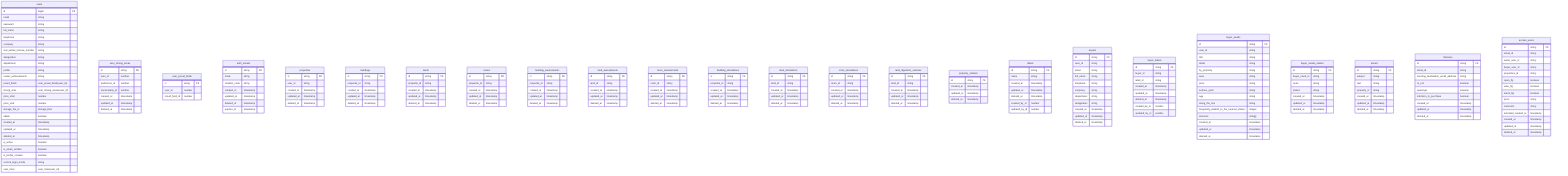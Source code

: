 erDiagram

  users {
    id bigint PK
    email string
    password string
    full_name string
    telephone string
    company string
    real_estate_license_number string
    designation string
    department string
    profile string
    career_achievements string
    proud_fields user_proud_fields(user_id)
    strong_area user_strong_areas(user_id)
    price_start number
    price_end number
    storage_file_id storage_files
    admin boolean
    created_at timestamp
    updated_at timestamp
    deleted_at timestamp
    is_active boolean
    is_email_verified boolean
    is_profile_created boolean
    current_login_mode string
    user_roles user_roles(user_id)
  }

  user_strong_areas {
    id string PK
    user_id number
    prefecture_id number
    municipality_id number
    created_at timestamp
    updated_at timestamp
    deleted_at timestamp
  }

  user_proud_fields {
    id string PK
    user_id number
    proud_field_id number
  }

  auth_emails {
    id string PK
    email string
    random_code string
    created_at timestamp
    updated_at timestamp
    deleted_at timestamp
    expires_at timestamp
  }

  properties {
    id string PK
    user_id string
    created_at timestamp
    updated_at timestamp
    deleted_at timestamp
  }

  buildings {
    id string PK
    propertie_id string
    created_at timestamp
    updated_at timestamp
    deleted_at timestamp
  }

  lands {
    id string PK
    propertie_id string
    created_at timestamp
    updated_at timestamp
    deleted_at timestamp
  }

  rooms {
    id string PK
    propertie_id string
    created_at timestamp
    updated_at timestamp
    deleted_at timestamp
  }

  building_assessments {
    id string PK
    propertie_id string
    created_at timestamp
    updated_at timestamp
    deleted_at timestamp
  }

  land_assessments {
    id string PK
    land_id string
    created_at timestamp
    updated_at timestamp
    deleted_at timestamp
  }

  room_assessments {
    id string PK
    room_id string
    created_at timestamp
    updated_at timestamp
    deleted_at timestamp
  }

  building_simulations {
    id string PK
    propertie_id string
    created_at timestamp
    updated_at timestamp
    deleted_at timestamp
  }

  land_simulations {
    id string PK
    land_id string
    created_at timestamp
    updated_at timestamp
    deleted_at timestamp
  }

  room_simulations {
    id string PK
    room_id string
    created_at timestamp
    updated_at timestamp
    deleted_at timestamp
  }

  land_digestion_volumes {
    id string PK
    land_id string
    created_at timestamp
    updated_at timestamp
    deleted_at timestamp
  }

  property_similars {
    id string PK
    created_at timestamp
    updated_at timestamp
    deleted_at timestamp
  }

  labels {
    id string PK
    name string
    created_at timestamp
    updated_at timestamp
    deleted_at timestamp
    created_by_id number
    updated_by_id number
  }

  buyers {
    id string PK
    user_id string
    email string
    full_name string
    telephone string
    company string
    department string
    designation string
    created_at timestamp
    updated_at timestamp
    deleted_at timestamp
  }

  buyer_labels {
    id string PK
    buyer_id string
    label_id string
    created_at timestamp
    updated_at timestamp
    deleted_at timestamp
    created_by_id number
    updated_by_id number
  }

  buyer_needs {
    id string PK
    user_id string
    title string
    detail string
    by_property string
    area string
    price string
    surface_yield string
    age string
    along_the_line string
    frequently_walked_to_the_nearest_station integer
    structure string[]
    created_at timestamp
    updated_at timestamp
    deleted_at timestamp
  }

  buyer_needs_station {
    id string PK
    buyer_need_id string
    route string
    station string
    created_at timestamp
    updated_at timestamp
    deleted_at timestamp
  }

  emails {
    id string PK
    subject string
    text string
    property_id string
    created_at timestamp
    updated_at timestamp
    deleted_at timestamp
  }

  histories {
    id string PK
    email_id string
    sending_destination_email_address string
    or_not boolean
    openings boolean
    intention_to_purchase boolean
    created_at timestamp
    updated_at timestamp
    deleted_at timestamp
  }

  access_users {
    id string PK
    email_id string
    seller_user_id string
    buyer_user_id string
    properties_id string
    open_flg boolean
    view_flg boolean
    intent_flg boolean
    price string
    comment string
    intended_created_at timestamp
    created_at timestamp
    updated_at timestamp
    deleted_at timestamp
  }